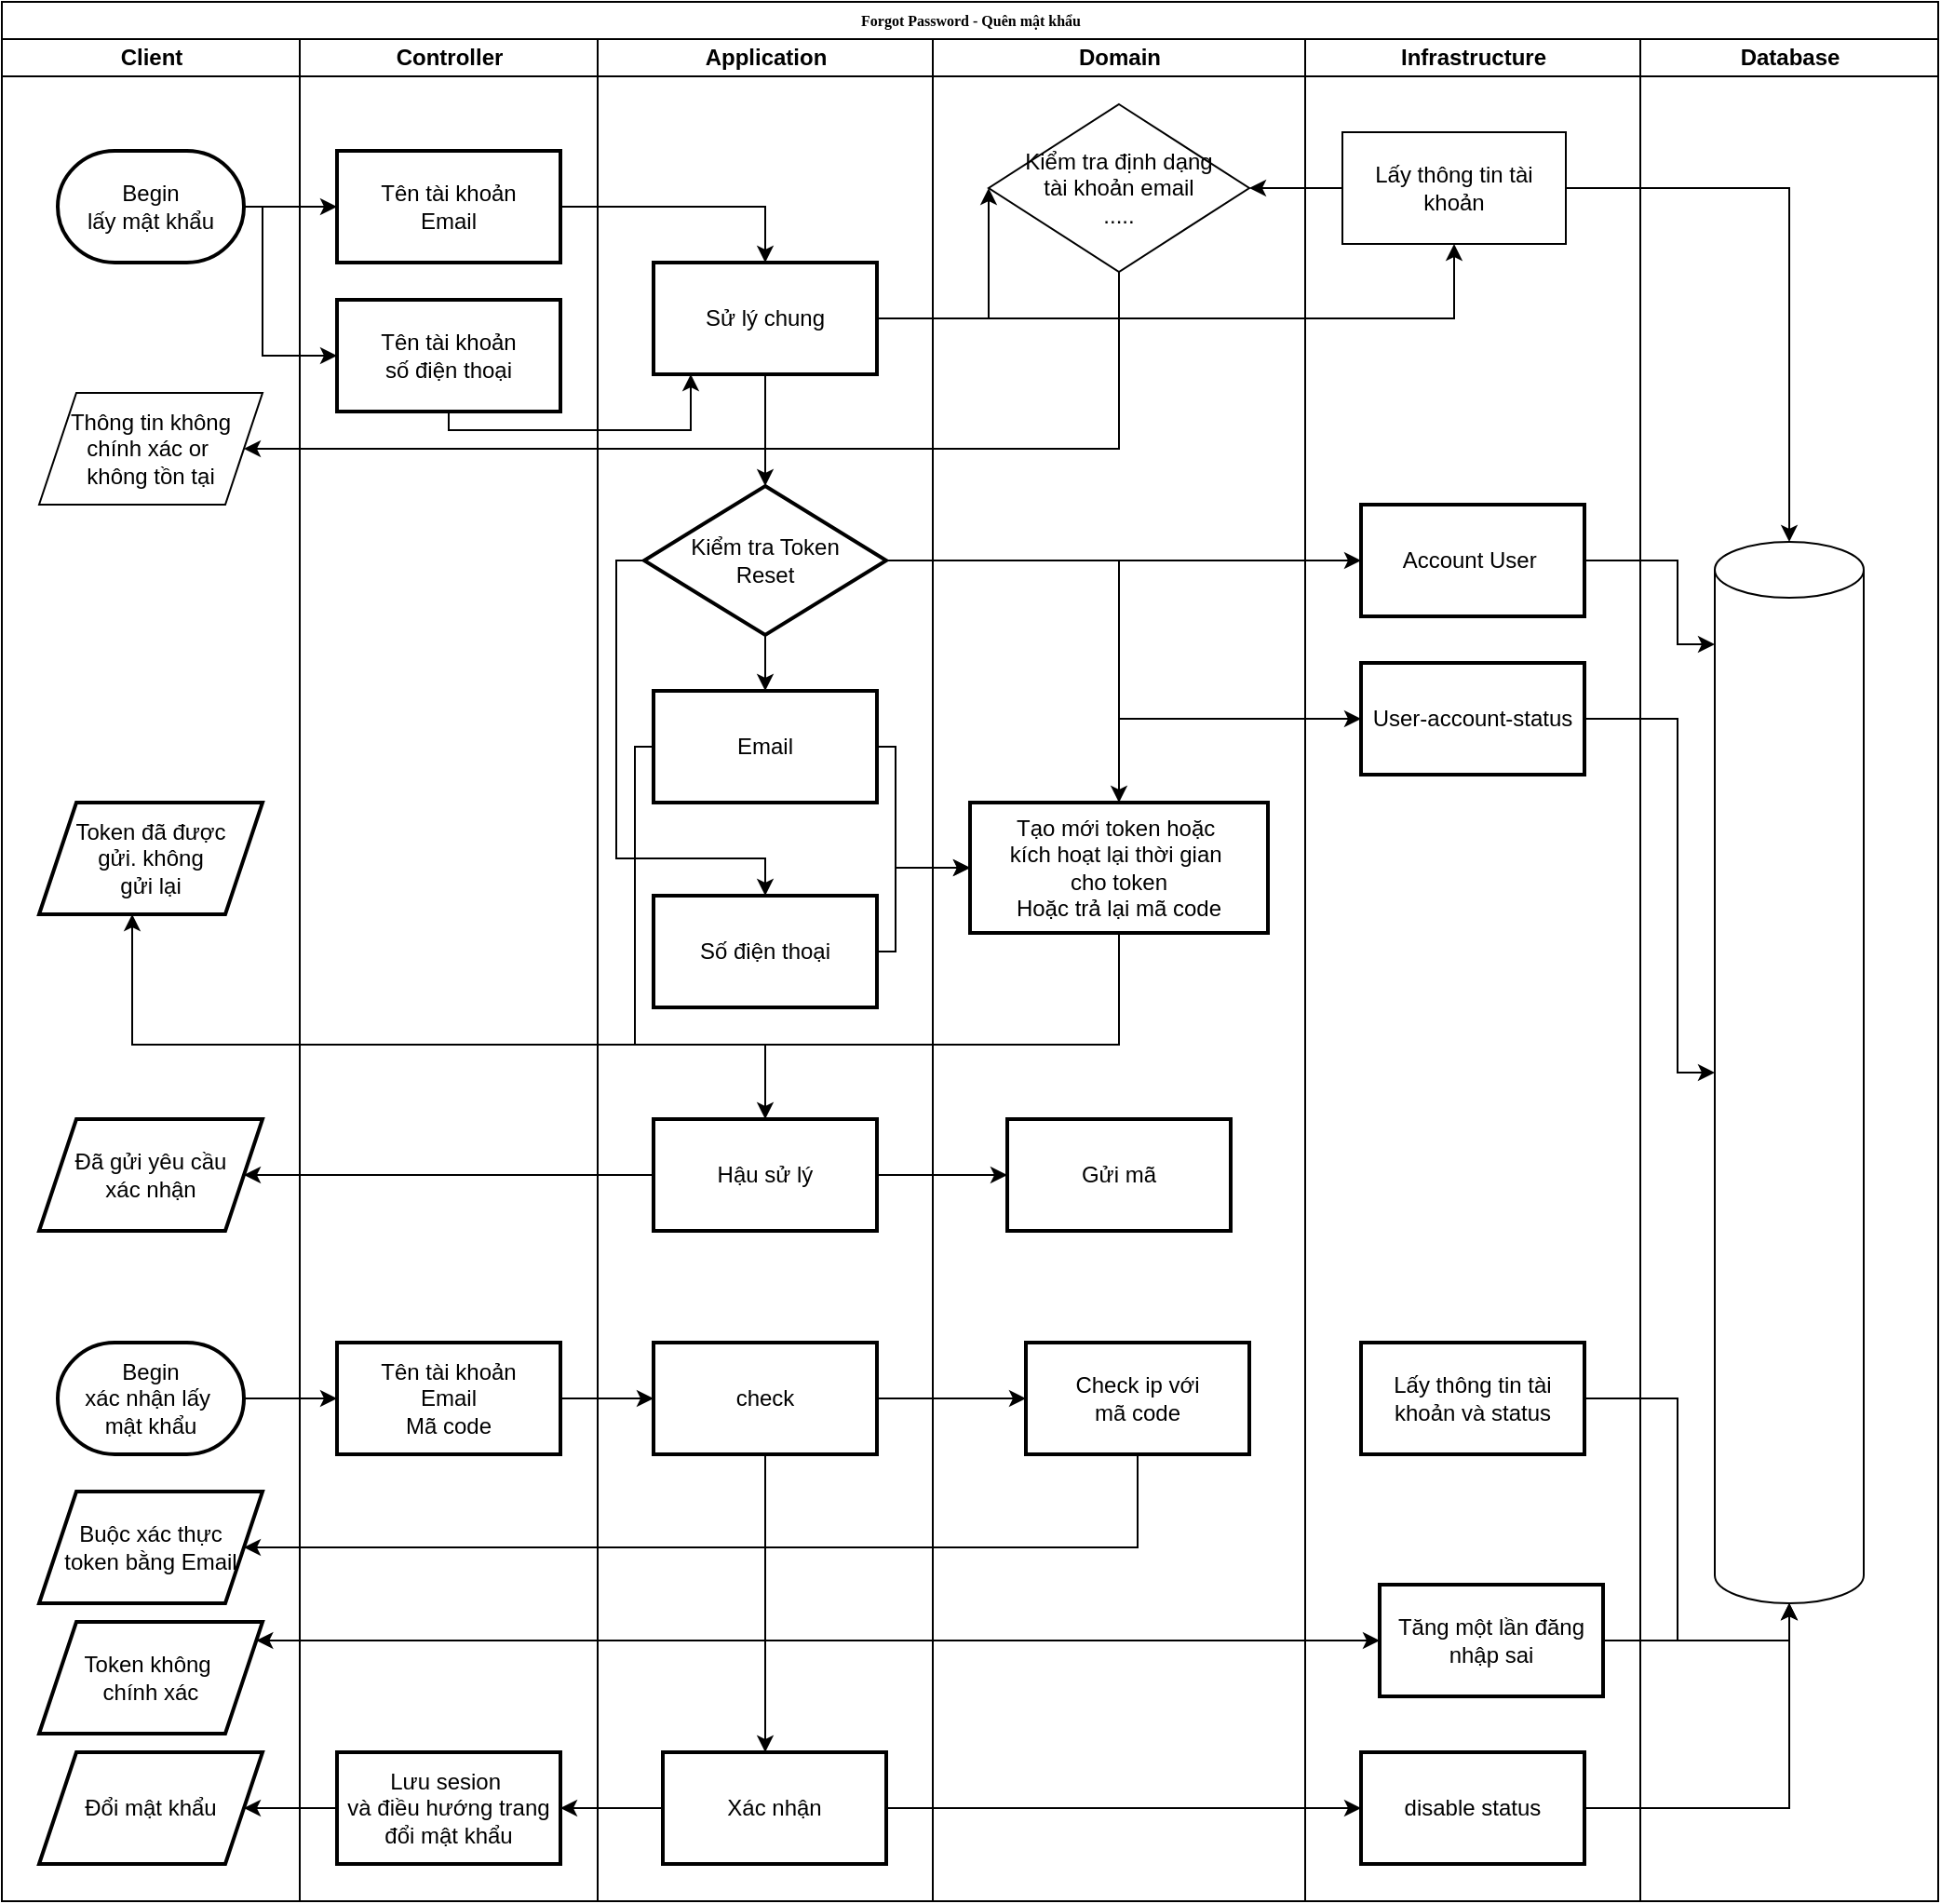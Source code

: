 <mxfile version="14.6.13" type="device"><diagram name="Page-1" id="74e2e168-ea6b-b213-b513-2b3c1d86103e"><mxGraphModel dx="1662" dy="862" grid="1" gridSize="10" guides="1" tooltips="1" connect="1" arrows="1" fold="1" page="1" pageScale="1" pageWidth="1100" pageHeight="850" background="#ffffff" math="0" shadow="0"><root><mxCell id="0"/><mxCell id="1" parent="0"/><mxCell id="77e6c97f196da883-1" value="Forgot Password - Quên mật khẩu" style="swimlane;html=1;childLayout=stackLayout;startSize=20;rounded=0;shadow=0;labelBackgroundColor=none;strokeWidth=1;fontFamily=Verdana;fontSize=8;align=center;" parent="1" vertex="1"><mxGeometry x="70" y="40" width="1040" height="1020" as="geometry"/></mxCell><mxCell id="77e6c97f196da883-2" value="Client" style="swimlane;html=1;startSize=20;" parent="77e6c97f196da883-1" vertex="1"><mxGeometry y="20" width="160" height="1000" as="geometry"/></mxCell><mxCell id="jL7D1yb46_LRTa-pZSmv-1" value="Begin&lt;br&gt;lấy mật khẩu" style="strokeWidth=2;html=1;shape=mxgraph.flowchart.terminator;whiteSpace=wrap;" parent="77e6c97f196da883-2" vertex="1"><mxGeometry x="30" y="60" width="100" height="60" as="geometry"/></mxCell><mxCell id="jL7D1yb46_LRTa-pZSmv-17" value="Thông tin không chính xác or&amp;nbsp;&lt;br&gt;không tồn tại" style="shape=parallelogram;perimeter=parallelogramPerimeter;whiteSpace=wrap;html=1;fixedSize=1;" parent="77e6c97f196da883-2" vertex="1"><mxGeometry x="20" y="190" width="120" height="60" as="geometry"/></mxCell><mxCell id="jL7D1yb46_LRTa-pZSmv-61" value="Đã gửi yêu cầu&lt;br&gt;xác nhận" style="shape=parallelogram;perimeter=parallelogramPerimeter;whiteSpace=wrap;html=1;fixedSize=1;strokeWidth=2;" parent="77e6c97f196da883-2" vertex="1"><mxGeometry x="20" y="580" width="120" height="60" as="geometry"/></mxCell><mxCell id="jL7D1yb46_LRTa-pZSmv-64" value="Token đã được&lt;br&gt;gửi. không &lt;br&gt;gửi lại" style="shape=parallelogram;perimeter=parallelogramPerimeter;whiteSpace=wrap;html=1;fixedSize=1;strokeWidth=2;" parent="77e6c97f196da883-2" vertex="1"><mxGeometry x="20" y="410" width="120" height="60" as="geometry"/></mxCell><mxCell id="jL7D1yb46_LRTa-pZSmv-66" value="Begin&lt;br&gt;xác nhận lấy&amp;nbsp;&lt;br&gt;mật khẩu" style="strokeWidth=2;html=1;shape=mxgraph.flowchart.terminator;whiteSpace=wrap;" parent="77e6c97f196da883-2" vertex="1"><mxGeometry x="30" y="700" width="100" height="60" as="geometry"/></mxCell><mxCell id="jL7D1yb46_LRTa-pZSmv-86" value="Đổi mật khẩu" style="shape=parallelogram;perimeter=parallelogramPerimeter;whiteSpace=wrap;html=1;fixedSize=1;strokeWidth=2;" parent="77e6c97f196da883-2" vertex="1"><mxGeometry x="20" y="920" width="120" height="60" as="geometry"/></mxCell><mxCell id="jL7D1yb46_LRTa-pZSmv-92" value="Token không&amp;nbsp;&lt;br&gt;chính xác" style="shape=parallelogram;perimeter=parallelogramPerimeter;whiteSpace=wrap;html=1;fixedSize=1;strokeWidth=2;" parent="77e6c97f196da883-2" vertex="1"><mxGeometry x="20" y="850" width="120" height="60" as="geometry"/></mxCell><mxCell id="lG3mXCYeqBh5zi4y8BUX-9" value="Buộc xác thực &lt;br&gt;token bằng Email" style="shape=parallelogram;perimeter=parallelogramPerimeter;whiteSpace=wrap;html=1;fixedSize=1;strokeWidth=2;" parent="77e6c97f196da883-2" vertex="1"><mxGeometry x="20" y="780" width="120" height="60" as="geometry"/></mxCell><mxCell id="77e6c97f196da883-3" value="Controller" style="swimlane;html=1;startSize=20;" parent="77e6c97f196da883-1" vertex="1"><mxGeometry x="160" y="20" width="160" height="1000" as="geometry"/></mxCell><mxCell id="jL7D1yb46_LRTa-pZSmv-8" value="Tên tài khoản&lt;br&gt;số điện thoại" style="whiteSpace=wrap;html=1;strokeWidth=2;" parent="77e6c97f196da883-3" vertex="1"><mxGeometry x="20" y="140" width="120" height="60" as="geometry"/></mxCell><mxCell id="jL7D1yb46_LRTa-pZSmv-10" value="Tên tài khoản&lt;br&gt;Email" style="whiteSpace=wrap;html=1;strokeWidth=2;" parent="77e6c97f196da883-3" vertex="1"><mxGeometry x="20" y="60" width="120" height="60" as="geometry"/></mxCell><mxCell id="jL7D1yb46_LRTa-pZSmv-67" value="Tên tài khoản&lt;br&gt;Email&lt;br&gt;Mã code" style="whiteSpace=wrap;html=1;strokeWidth=2;" parent="77e6c97f196da883-3" vertex="1"><mxGeometry x="20" y="700" width="120" height="60" as="geometry"/></mxCell><mxCell id="jL7D1yb46_LRTa-pZSmv-84" value="Lưu sesion&amp;nbsp;&lt;br&gt;và điều hướng trang đổi mật khẩu" style="whiteSpace=wrap;html=1;strokeWidth=2;" parent="77e6c97f196da883-3" vertex="1"><mxGeometry x="20" y="920" width="120" height="60" as="geometry"/></mxCell><mxCell id="77e6c97f196da883-4" value="Application" style="swimlane;html=1;startSize=20;" parent="77e6c97f196da883-1" vertex="1"><mxGeometry x="320" y="20" width="180" height="1000" as="geometry"/></mxCell><mxCell id="jL7D1yb46_LRTa-pZSmv-22" value="Sử lý chung" style="whiteSpace=wrap;html=1;strokeWidth=2;" parent="77e6c97f196da883-4" vertex="1"><mxGeometry x="30" y="120" width="120" height="60" as="geometry"/></mxCell><mxCell id="jL7D1yb46_LRTa-pZSmv-31" value="Kiểm tra Token&lt;br&gt;Reset" style="rhombus;whiteSpace=wrap;html=1;strokeWidth=2;" parent="77e6c97f196da883-4" vertex="1"><mxGeometry x="25" y="240" width="130" height="80" as="geometry"/></mxCell><mxCell id="jL7D1yb46_LRTa-pZSmv-32" value="" style="edgeStyle=orthogonalEdgeStyle;rounded=0;orthogonalLoop=1;jettySize=auto;html=1;" parent="77e6c97f196da883-4" source="jL7D1yb46_LRTa-pZSmv-22" target="jL7D1yb46_LRTa-pZSmv-31" edge="1"><mxGeometry relative="1" as="geometry"/></mxCell><mxCell id="jL7D1yb46_LRTa-pZSmv-33" value="Email" style="whiteSpace=wrap;html=1;strokeWidth=2;" parent="77e6c97f196da883-4" vertex="1"><mxGeometry x="30" y="350" width="120" height="60" as="geometry"/></mxCell><mxCell id="jL7D1yb46_LRTa-pZSmv-34" value="" style="edgeStyle=orthogonalEdgeStyle;rounded=0;orthogonalLoop=1;jettySize=auto;html=1;" parent="77e6c97f196da883-4" source="jL7D1yb46_LRTa-pZSmv-31" target="jL7D1yb46_LRTa-pZSmv-33" edge="1"><mxGeometry relative="1" as="geometry"/></mxCell><mxCell id="jL7D1yb46_LRTa-pZSmv-35" value="Số điện thoại" style="whiteSpace=wrap;html=1;strokeWidth=2;" parent="77e6c97f196da883-4" vertex="1"><mxGeometry x="30" y="460" width="120" height="60" as="geometry"/></mxCell><mxCell id="jL7D1yb46_LRTa-pZSmv-36" value="" style="edgeStyle=orthogonalEdgeStyle;rounded=0;orthogonalLoop=1;jettySize=auto;html=1;entryX=0.5;entryY=0;entryDx=0;entryDy=0;" parent="77e6c97f196da883-4" source="jL7D1yb46_LRTa-pZSmv-31" target="jL7D1yb46_LRTa-pZSmv-35" edge="1"><mxGeometry relative="1" as="geometry"><mxPoint x="10" y="490" as="targetPoint"/><Array as="points"><mxPoint x="10" y="280"/><mxPoint x="10" y="440"/><mxPoint x="90" y="440"/></Array></mxGeometry></mxCell><mxCell id="jL7D1yb46_LRTa-pZSmv-56" value="Hậu sử lý" style="whiteSpace=wrap;html=1;strokeWidth=2;" parent="77e6c97f196da883-4" vertex="1"><mxGeometry x="30" y="580" width="120" height="60" as="geometry"/></mxCell><mxCell id="jL7D1yb46_LRTa-pZSmv-57" value="" style="edgeStyle=orthogonalEdgeStyle;rounded=0;orthogonalLoop=1;jettySize=auto;html=1;exitX=0;exitY=0.5;exitDx=0;exitDy=0;entryX=0.5;entryY=0;entryDx=0;entryDy=0;" parent="77e6c97f196da883-4" source="jL7D1yb46_LRTa-pZSmv-33" target="jL7D1yb46_LRTa-pZSmv-56" edge="1"><mxGeometry relative="1" as="geometry"><mxPoint x="90" y="570" as="targetPoint"/><Array as="points"><mxPoint x="20" y="380"/><mxPoint x="20" y="540"/><mxPoint x="90" y="540"/></Array></mxGeometry></mxCell><mxCell id="jL7D1yb46_LRTa-pZSmv-69" value="check" style="whiteSpace=wrap;html=1;strokeWidth=2;" parent="77e6c97f196da883-4" vertex="1"><mxGeometry x="30" y="700" width="120" height="60" as="geometry"/></mxCell><mxCell id="jL7D1yb46_LRTa-pZSmv-76" value="Xác nhận" style="whiteSpace=wrap;html=1;strokeWidth=2;" parent="77e6c97f196da883-4" vertex="1"><mxGeometry x="35" y="920" width="120" height="60" as="geometry"/></mxCell><mxCell id="jL7D1yb46_LRTa-pZSmv-77" value="" style="edgeStyle=orthogonalEdgeStyle;rounded=0;orthogonalLoop=1;jettySize=auto;html=1;" parent="77e6c97f196da883-4" source="jL7D1yb46_LRTa-pZSmv-69" target="jL7D1yb46_LRTa-pZSmv-76" edge="1"><mxGeometry relative="1" as="geometry"><Array as="points"><mxPoint x="90" y="830"/><mxPoint x="90" y="830"/></Array></mxGeometry></mxCell><mxCell id="77e6c97f196da883-5" value="Domain" style="swimlane;html=1;startSize=20;" parent="77e6c97f196da883-1" vertex="1"><mxGeometry x="500" y="20" width="200" height="1000" as="geometry"/></mxCell><mxCell id="jL7D1yb46_LRTa-pZSmv-12" value="Kiểm tra định dạng&lt;br&gt;tài khoản email&lt;br&gt;....." style="rhombus;whiteSpace=wrap;html=1;" parent="77e6c97f196da883-5" vertex="1"><mxGeometry x="30" y="35" width="140" height="90" as="geometry"/></mxCell><mxCell id="jL7D1yb46_LRTa-pZSmv-51" value="Tạo mới token hoặc&amp;nbsp;&lt;br&gt;kích hoạt lại thời gian&amp;nbsp;&lt;br&gt;cho token&lt;br&gt;Hoặc trả lại mã code" style="whiteSpace=wrap;html=1;strokeWidth=2;" parent="77e6c97f196da883-5" vertex="1"><mxGeometry x="20" y="410" width="160" height="70" as="geometry"/></mxCell><mxCell id="jL7D1yb46_LRTa-pZSmv-59" value="Gửi mã" style="whiteSpace=wrap;html=1;strokeWidth=2;" parent="77e6c97f196da883-5" vertex="1"><mxGeometry x="40" y="580" width="120" height="60" as="geometry"/></mxCell><mxCell id="lG3mXCYeqBh5zi4y8BUX-2" value="Check ip với &lt;br&gt;mã code" style="whiteSpace=wrap;html=1;strokeWidth=2;" parent="77e6c97f196da883-5" vertex="1"><mxGeometry x="50" y="700" width="120" height="60" as="geometry"/></mxCell><mxCell id="77e6c97f196da883-6" value="Infrastructure" style="swimlane;html=1;startSize=20;" parent="77e6c97f196da883-1" vertex="1"><mxGeometry x="700" y="20" width="180" height="1000" as="geometry"/></mxCell><mxCell id="jL7D1yb46_LRTa-pZSmv-20" value="Lấy thông tin tài khoản" style="whiteSpace=wrap;html=1;" parent="77e6c97f196da883-6" vertex="1"><mxGeometry x="20" y="50" width="120" height="60" as="geometry"/></mxCell><mxCell id="jL7D1yb46_LRTa-pZSmv-43" value="Account User&amp;nbsp;" style="whiteSpace=wrap;html=1;strokeWidth=2;" parent="77e6c97f196da883-6" vertex="1"><mxGeometry x="30" y="250" width="120" height="60" as="geometry"/></mxCell><mxCell id="jL7D1yb46_LRTa-pZSmv-46" value="User-account-status" style="whiteSpace=wrap;html=1;strokeWidth=2;" parent="77e6c97f196da883-6" vertex="1"><mxGeometry x="30" y="335" width="120" height="60" as="geometry"/></mxCell><mxCell id="jL7D1yb46_LRTa-pZSmv-72" value="Lấy thông tin tài khoản và status" style="whiteSpace=wrap;html=1;strokeWidth=2;" parent="77e6c97f196da883-6" vertex="1"><mxGeometry x="30" y="700" width="120" height="60" as="geometry"/></mxCell><mxCell id="jL7D1yb46_LRTa-pZSmv-79" value="disable status" style="whiteSpace=wrap;html=1;strokeWidth=2;" parent="77e6c97f196da883-6" vertex="1"><mxGeometry x="30" y="920" width="120" height="60" as="geometry"/></mxCell><mxCell id="jL7D1yb46_LRTa-pZSmv-89" value="Tăng một lần đăng nhập sai" style="whiteSpace=wrap;html=1;strokeWidth=2;" parent="77e6c97f196da883-6" vertex="1"><mxGeometry x="40" y="830" width="120" height="60" as="geometry"/></mxCell><mxCell id="77e6c97f196da883-7" value="Database" style="swimlane;html=1;startSize=20;" parent="77e6c97f196da883-1" vertex="1"><mxGeometry x="880" y="20" width="160" height="1000" as="geometry"/></mxCell><mxCell id="jL7D1yb46_LRTa-pZSmv-28" value="" style="shape=cylinder3;whiteSpace=wrap;html=1;boundedLbl=1;backgroundOutline=1;size=15;" parent="77e6c97f196da883-7" vertex="1"><mxGeometry x="40" y="270" width="80" height="570" as="geometry"/></mxCell><mxCell id="jL7D1yb46_LRTa-pZSmv-9" value="" style="edgeStyle=orthogonalEdgeStyle;rounded=0;orthogonalLoop=1;jettySize=auto;html=1;entryX=0;entryY=0.5;entryDx=0;entryDy=0;" parent="77e6c97f196da883-1" source="jL7D1yb46_LRTa-pZSmv-1" target="jL7D1yb46_LRTa-pZSmv-10" edge="1"><mxGeometry relative="1" as="geometry"/></mxCell><mxCell id="jL7D1yb46_LRTa-pZSmv-11" style="edgeStyle=orthogonalEdgeStyle;rounded=0;orthogonalLoop=1;jettySize=auto;html=1;entryX=0;entryY=0.5;entryDx=0;entryDy=0;" parent="77e6c97f196da883-1" source="jL7D1yb46_LRTa-pZSmv-1" target="jL7D1yb46_LRTa-pZSmv-8" edge="1"><mxGeometry relative="1" as="geometry"><Array as="points"><mxPoint x="140" y="110"/><mxPoint x="140" y="190"/></Array></mxGeometry></mxCell><mxCell id="jL7D1yb46_LRTa-pZSmv-14" style="edgeStyle=orthogonalEdgeStyle;rounded=0;orthogonalLoop=1;jettySize=auto;html=1;entryX=0.5;entryY=0;entryDx=0;entryDy=0;" parent="77e6c97f196da883-1" source="jL7D1yb46_LRTa-pZSmv-10" target="jL7D1yb46_LRTa-pZSmv-22" edge="1"><mxGeometry relative="1" as="geometry"><Array as="points"><mxPoint x="410" y="110"/></Array></mxGeometry></mxCell><mxCell id="jL7D1yb46_LRTa-pZSmv-18" value="" style="edgeStyle=orthogonalEdgeStyle;rounded=0;orthogonalLoop=1;jettySize=auto;html=1;" parent="77e6c97f196da883-1" source="jL7D1yb46_LRTa-pZSmv-12" target="jL7D1yb46_LRTa-pZSmv-17" edge="1"><mxGeometry relative="1" as="geometry"><Array as="points"><mxPoint x="600" y="240"/></Array></mxGeometry></mxCell><mxCell id="jL7D1yb46_LRTa-pZSmv-21" value="" style="edgeStyle=orthogonalEdgeStyle;rounded=0;orthogonalLoop=1;jettySize=auto;html=1;" parent="77e6c97f196da883-1" source="jL7D1yb46_LRTa-pZSmv-22" target="jL7D1yb46_LRTa-pZSmv-20" edge="1"><mxGeometry relative="1" as="geometry"/></mxCell><mxCell id="jL7D1yb46_LRTa-pZSmv-23" value="" style="edgeStyle=orthogonalEdgeStyle;rounded=0;orthogonalLoop=1;jettySize=auto;html=1;" parent="77e6c97f196da883-1" source="jL7D1yb46_LRTa-pZSmv-8" edge="1"><mxGeometry relative="1" as="geometry"><mxPoint x="370" y="200" as="targetPoint"/><Array as="points"><mxPoint x="240" y="230"/><mxPoint x="370" y="230"/><mxPoint x="370" y="200"/></Array></mxGeometry></mxCell><mxCell id="jL7D1yb46_LRTa-pZSmv-24" style="edgeStyle=orthogonalEdgeStyle;rounded=0;orthogonalLoop=1;jettySize=auto;html=1;entryX=0;entryY=0.5;entryDx=0;entryDy=0;" parent="77e6c97f196da883-1" source="jL7D1yb46_LRTa-pZSmv-22" target="jL7D1yb46_LRTa-pZSmv-12" edge="1"><mxGeometry relative="1" as="geometry"><Array as="points"><mxPoint x="530" y="170"/></Array></mxGeometry></mxCell><mxCell id="jL7D1yb46_LRTa-pZSmv-27" style="edgeStyle=orthogonalEdgeStyle;rounded=0;orthogonalLoop=1;jettySize=auto;html=1;entryX=1;entryY=0.5;entryDx=0;entryDy=0;" parent="77e6c97f196da883-1" source="jL7D1yb46_LRTa-pZSmv-20" target="jL7D1yb46_LRTa-pZSmv-12" edge="1"><mxGeometry relative="1" as="geometry"/></mxCell><mxCell id="jL7D1yb46_LRTa-pZSmv-29" style="edgeStyle=orthogonalEdgeStyle;rounded=0;orthogonalLoop=1;jettySize=auto;html=1;entryX=0.5;entryY=0;entryDx=0;entryDy=0;entryPerimeter=0;" parent="77e6c97f196da883-1" source="jL7D1yb46_LRTa-pZSmv-20" target="jL7D1yb46_LRTa-pZSmv-28" edge="1"><mxGeometry relative="1" as="geometry"/></mxCell><mxCell id="jL7D1yb46_LRTa-pZSmv-44" value="" style="edgeStyle=orthogonalEdgeStyle;rounded=0;orthogonalLoop=1;jettySize=auto;html=1;" parent="77e6c97f196da883-1" source="jL7D1yb46_LRTa-pZSmv-31" target="jL7D1yb46_LRTa-pZSmv-43" edge="1"><mxGeometry relative="1" as="geometry"><Array as="points"><mxPoint x="620" y="300"/><mxPoint x="620" y="300"/></Array></mxGeometry></mxCell><mxCell id="jL7D1yb46_LRTa-pZSmv-45" style="edgeStyle=orthogonalEdgeStyle;rounded=0;orthogonalLoop=1;jettySize=auto;html=1;entryX=0;entryY=0;entryDx=0;entryDy=55;entryPerimeter=0;" parent="77e6c97f196da883-1" source="jL7D1yb46_LRTa-pZSmv-43" target="jL7D1yb46_LRTa-pZSmv-28" edge="1"><mxGeometry relative="1" as="geometry"><Array as="points"><mxPoint x="900" y="300"/><mxPoint x="900" y="345"/></Array></mxGeometry></mxCell><mxCell id="jL7D1yb46_LRTa-pZSmv-47" value="" style="edgeStyle=orthogonalEdgeStyle;rounded=0;orthogonalLoop=1;jettySize=auto;html=1;" parent="77e6c97f196da883-1" target="jL7D1yb46_LRTa-pZSmv-46" edge="1"><mxGeometry relative="1" as="geometry"><mxPoint x="480" y="300" as="sourcePoint"/><Array as="points"><mxPoint x="600" y="300"/><mxPoint x="600" y="385"/></Array></mxGeometry></mxCell><mxCell id="jL7D1yb46_LRTa-pZSmv-48" style="edgeStyle=orthogonalEdgeStyle;rounded=0;orthogonalLoop=1;jettySize=auto;html=1;entryX=0;entryY=0.5;entryDx=0;entryDy=0;entryPerimeter=0;" parent="77e6c97f196da883-1" source="jL7D1yb46_LRTa-pZSmv-46" target="jL7D1yb46_LRTa-pZSmv-28" edge="1"><mxGeometry relative="1" as="geometry"><Array as="points"><mxPoint x="900" y="385"/><mxPoint x="900" y="575"/></Array></mxGeometry></mxCell><mxCell id="jL7D1yb46_LRTa-pZSmv-52" value="" style="edgeStyle=orthogonalEdgeStyle;rounded=0;orthogonalLoop=1;jettySize=auto;html=1;" parent="77e6c97f196da883-1" source="jL7D1yb46_LRTa-pZSmv-31" target="jL7D1yb46_LRTa-pZSmv-51" edge="1"><mxGeometry relative="1" as="geometry"><Array as="points"><mxPoint x="600" y="300"/></Array></mxGeometry></mxCell><mxCell id="jL7D1yb46_LRTa-pZSmv-53" style="edgeStyle=orthogonalEdgeStyle;rounded=0;orthogonalLoop=1;jettySize=auto;html=1;entryX=0;entryY=0.5;entryDx=0;entryDy=0;" parent="77e6c97f196da883-1" source="jL7D1yb46_LRTa-pZSmv-33" target="jL7D1yb46_LRTa-pZSmv-51" edge="1"><mxGeometry relative="1" as="geometry"><Array as="points"><mxPoint x="480" y="400"/><mxPoint x="480" y="465"/></Array></mxGeometry></mxCell><mxCell id="jL7D1yb46_LRTa-pZSmv-54" style="edgeStyle=orthogonalEdgeStyle;rounded=0;orthogonalLoop=1;jettySize=auto;html=1;entryX=0;entryY=0.5;entryDx=0;entryDy=0;" parent="77e6c97f196da883-1" source="jL7D1yb46_LRTa-pZSmv-35" target="jL7D1yb46_LRTa-pZSmv-51" edge="1"><mxGeometry relative="1" as="geometry"><Array as="points"><mxPoint x="480" y="510"/><mxPoint x="480" y="465"/></Array></mxGeometry></mxCell><mxCell id="jL7D1yb46_LRTa-pZSmv-60" value="" style="edgeStyle=orthogonalEdgeStyle;rounded=0;orthogonalLoop=1;jettySize=auto;html=1;" parent="77e6c97f196da883-1" source="jL7D1yb46_LRTa-pZSmv-56" target="jL7D1yb46_LRTa-pZSmv-59" edge="1"><mxGeometry relative="1" as="geometry"/></mxCell><mxCell id="jL7D1yb46_LRTa-pZSmv-62" value="" style="edgeStyle=orthogonalEdgeStyle;rounded=0;orthogonalLoop=1;jettySize=auto;html=1;" parent="77e6c97f196da883-1" source="jL7D1yb46_LRTa-pZSmv-56" target="jL7D1yb46_LRTa-pZSmv-61" edge="1"><mxGeometry relative="1" as="geometry"/></mxCell><mxCell id="jL7D1yb46_LRTa-pZSmv-65" value="" style="edgeStyle=orthogonalEdgeStyle;rounded=0;orthogonalLoop=1;jettySize=auto;html=1;" parent="77e6c97f196da883-1" source="jL7D1yb46_LRTa-pZSmv-51" target="jL7D1yb46_LRTa-pZSmv-64" edge="1"><mxGeometry relative="1" as="geometry"><Array as="points"><mxPoint x="600" y="560"/><mxPoint x="70" y="560"/></Array></mxGeometry></mxCell><mxCell id="jL7D1yb46_LRTa-pZSmv-68" style="edgeStyle=orthogonalEdgeStyle;rounded=0;orthogonalLoop=1;jettySize=auto;html=1;entryX=0;entryY=0.5;entryDx=0;entryDy=0;" parent="77e6c97f196da883-1" source="jL7D1yb46_LRTa-pZSmv-66" target="jL7D1yb46_LRTa-pZSmv-67" edge="1"><mxGeometry relative="1" as="geometry"/></mxCell><mxCell id="jL7D1yb46_LRTa-pZSmv-70" value="" style="edgeStyle=orthogonalEdgeStyle;rounded=0;orthogonalLoop=1;jettySize=auto;html=1;" parent="77e6c97f196da883-1" source="jL7D1yb46_LRTa-pZSmv-67" target="jL7D1yb46_LRTa-pZSmv-69" edge="1"><mxGeometry relative="1" as="geometry"/></mxCell><mxCell id="jL7D1yb46_LRTa-pZSmv-74" style="edgeStyle=orthogonalEdgeStyle;rounded=0;orthogonalLoop=1;jettySize=auto;html=1;entryX=0.5;entryY=1;entryDx=0;entryDy=0;entryPerimeter=0;" parent="77e6c97f196da883-1" source="jL7D1yb46_LRTa-pZSmv-72" target="jL7D1yb46_LRTa-pZSmv-28" edge="1"><mxGeometry relative="1" as="geometry"><Array as="points"><mxPoint x="900" y="750"/><mxPoint x="900" y="880"/><mxPoint x="960" y="880"/></Array></mxGeometry></mxCell><mxCell id="jL7D1yb46_LRTa-pZSmv-80" value="" style="edgeStyle=orthogonalEdgeStyle;rounded=0;orthogonalLoop=1;jettySize=auto;html=1;entryX=0;entryY=0.5;entryDx=0;entryDy=0;" parent="77e6c97f196da883-1" source="jL7D1yb46_LRTa-pZSmv-76" target="jL7D1yb46_LRTa-pZSmv-79" edge="1"><mxGeometry relative="1" as="geometry"><mxPoint x="650" y="960" as="targetPoint"/></mxGeometry></mxCell><mxCell id="jL7D1yb46_LRTa-pZSmv-81" style="edgeStyle=orthogonalEdgeStyle;rounded=0;orthogonalLoop=1;jettySize=auto;html=1;entryX=0.5;entryY=1;entryDx=0;entryDy=0;entryPerimeter=0;" parent="77e6c97f196da883-1" source="jL7D1yb46_LRTa-pZSmv-79" target="jL7D1yb46_LRTa-pZSmv-28" edge="1"><mxGeometry relative="1" as="geometry"/></mxCell><mxCell id="jL7D1yb46_LRTa-pZSmv-85" value="" style="edgeStyle=orthogonalEdgeStyle;rounded=0;orthogonalLoop=1;jettySize=auto;html=1;" parent="77e6c97f196da883-1" source="jL7D1yb46_LRTa-pZSmv-76" target="jL7D1yb46_LRTa-pZSmv-84" edge="1"><mxGeometry relative="1" as="geometry"><Array as="points"><mxPoint x="340" y="970"/><mxPoint x="340" y="970"/></Array></mxGeometry></mxCell><mxCell id="jL7D1yb46_LRTa-pZSmv-87" value="" style="edgeStyle=orthogonalEdgeStyle;rounded=0;orthogonalLoop=1;jettySize=auto;html=1;" parent="77e6c97f196da883-1" source="jL7D1yb46_LRTa-pZSmv-84" target="jL7D1yb46_LRTa-pZSmv-86" edge="1"><mxGeometry relative="1" as="geometry"/></mxCell><mxCell id="jL7D1yb46_LRTa-pZSmv-90" value="" style="edgeStyle=orthogonalEdgeStyle;rounded=0;orthogonalLoop=1;jettySize=auto;html=1;" parent="77e6c97f196da883-1" source="jL7D1yb46_LRTa-pZSmv-69" target="jL7D1yb46_LRTa-pZSmv-89" edge="1"><mxGeometry relative="1" as="geometry"><Array as="points"><mxPoint x="410" y="880"/></Array></mxGeometry></mxCell><mxCell id="jL7D1yb46_LRTa-pZSmv-93" value="" style="edgeStyle=orthogonalEdgeStyle;rounded=0;orthogonalLoop=1;jettySize=auto;html=1;" parent="77e6c97f196da883-1" source="jL7D1yb46_LRTa-pZSmv-69" target="jL7D1yb46_LRTa-pZSmv-92" edge="1"><mxGeometry relative="1" as="geometry"><Array as="points"><mxPoint x="410" y="880"/></Array></mxGeometry></mxCell><mxCell id="lG3mXCYeqBh5zi4y8BUX-3" value="" style="edgeStyle=orthogonalEdgeStyle;rounded=0;orthogonalLoop=1;jettySize=auto;html=1;" parent="77e6c97f196da883-1" source="jL7D1yb46_LRTa-pZSmv-69" target="lG3mXCYeqBh5zi4y8BUX-2" edge="1"><mxGeometry relative="1" as="geometry"><Array as="points"><mxPoint x="540" y="750"/><mxPoint x="540" y="750"/></Array></mxGeometry></mxCell><mxCell id="lG3mXCYeqBh5zi4y8BUX-10" value="" style="edgeStyle=orthogonalEdgeStyle;rounded=0;orthogonalLoop=1;jettySize=auto;html=1;entryX=1;entryY=0.5;entryDx=0;entryDy=0;" parent="77e6c97f196da883-1" source="lG3mXCYeqBh5zi4y8BUX-2" target="lG3mXCYeqBh5zi4y8BUX-9" edge="1"><mxGeometry relative="1" as="geometry"><Array as="points"><mxPoint x="610" y="830"/></Array></mxGeometry></mxCell><mxCell id="jL7D1yb46_LRTa-pZSmv-91" style="edgeStyle=orthogonalEdgeStyle;rounded=0;orthogonalLoop=1;jettySize=auto;html=1;entryX=0.5;entryY=1;entryDx=0;entryDy=0;entryPerimeter=0;" parent="77e6c97f196da883-1" source="jL7D1yb46_LRTa-pZSmv-89" target="jL7D1yb46_LRTa-pZSmv-28" edge="1"><mxGeometry relative="1" as="geometry"><mxPoint x="960" y="480" as="targetPoint"/></mxGeometry></mxCell></root></mxGraphModel></diagram></mxfile>